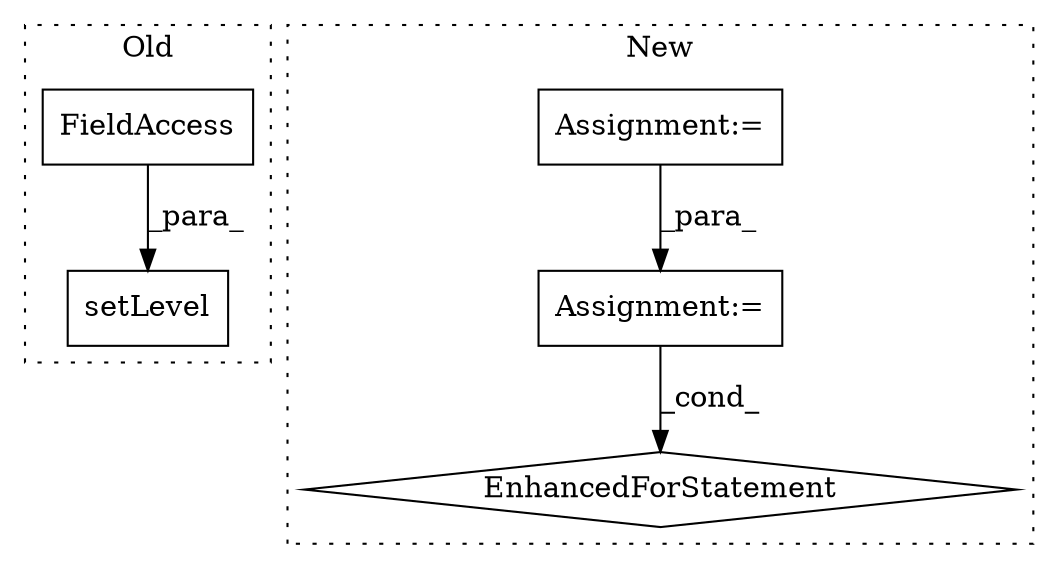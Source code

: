 digraph G {
subgraph cluster0 {
1 [label="setLevel" a="32" s="1395,1416" l="9,1" shape="box"];
4 [label="FieldAccess" a="22" s="1404" l="12" shape="box"];
label = "Old";
style="dotted";
}
subgraph cluster1 {
2 [label="EnhancedForStatement" a="70" s="2384,2459" l="61,2" shape="diamond"];
3 [label="Assignment:=" a="7" s="2333" l="1" shape="box"];
5 [label="Assignment:=" a="7" s="2384,2459" l="61,2" shape="box"];
label = "New";
style="dotted";
}
3 -> 5 [label="_para_"];
4 -> 1 [label="_para_"];
5 -> 2 [label="_cond_"];
}